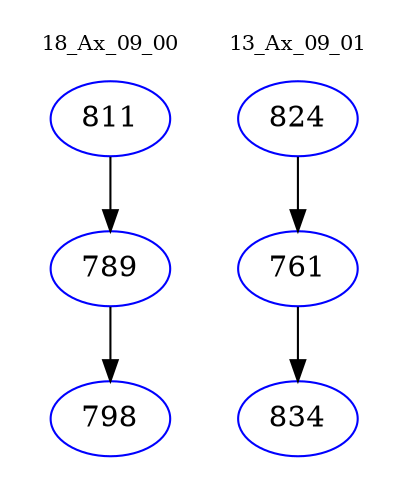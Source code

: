 digraph{
subgraph cluster_0 {
color = white
label = "18_Ax_09_00";
fontsize=10;
T0_811 [label="811", color="blue"]
T0_811 -> T0_789 [color="black"]
T0_789 [label="789", color="blue"]
T0_789 -> T0_798 [color="black"]
T0_798 [label="798", color="blue"]
}
subgraph cluster_1 {
color = white
label = "13_Ax_09_01";
fontsize=10;
T1_824 [label="824", color="blue"]
T1_824 -> T1_761 [color="black"]
T1_761 [label="761", color="blue"]
T1_761 -> T1_834 [color="black"]
T1_834 [label="834", color="blue"]
}
}
